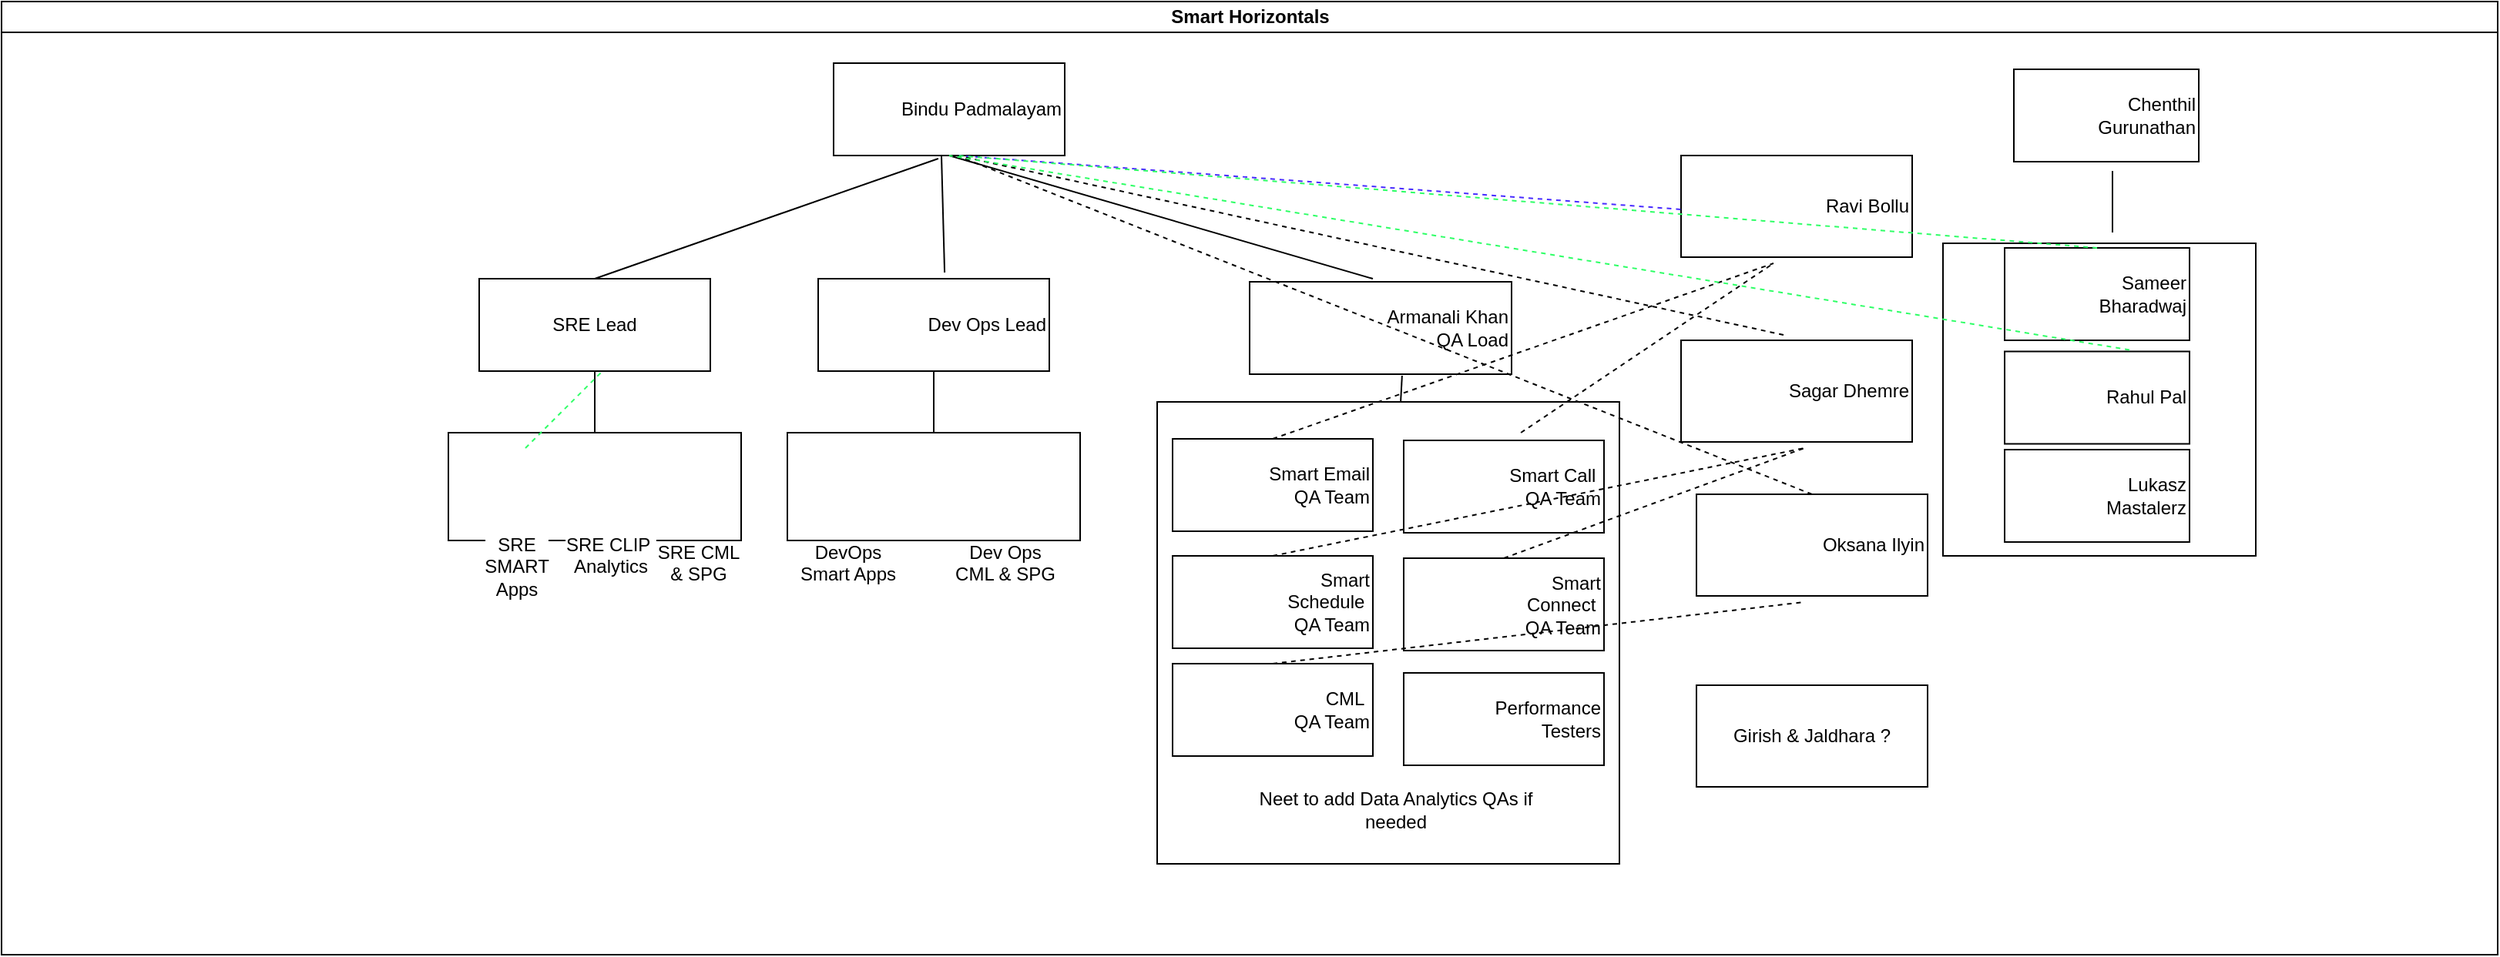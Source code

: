 <mxfile version="12.6.5" type="github"><diagram id="prtHgNgQTEPvFCAcTncT" name="Page-1"><mxGraphModel dx="2225" dy="706" grid="1" gridSize="10" guides="1" tooltips="1" connect="1" arrows="1" fold="1" page="1" pageScale="1" pageWidth="827" pageHeight="1169" math="0" shadow="0"><root><mxCell id="0"/><mxCell id="1" parent="0"/><mxCell id="dNxyNK7c78bLwvsdeMH5-11" value="Smart Horizontals" style="swimlane;html=1;startSize=20;horizontal=1;containerType=tree;glass=0;strokeColor=#000000;" parent="1" vertex="1"><mxGeometry x="-20" y="510" width="1620" height="619" as="geometry"/></mxCell><mxCell id="SQWEGb1DT-gPhA0ZAPpg-6" value="" style="whiteSpace=wrap;html=1;aspect=fixed;" vertex="1" parent="dNxyNK7c78bLwvsdeMH5-11"><mxGeometry x="1260" y="157" width="203" height="203" as="geometry"/></mxCell><mxCell id="SQWEGb1DT-gPhA0ZAPpg-4" value="Chenthil&lt;br&gt;Gurunathan" style="rounded=0;whiteSpace=wrap;html=1;align=right;" vertex="1" parent="dNxyNK7c78bLwvsdeMH5-11"><mxGeometry x="1306" y="44" width="120" height="60" as="geometry"/></mxCell><mxCell id="RRAYRTc91nMsAFZijI1P-2" value="Ravi Bollu" style="rounded=0;whiteSpace=wrap;html=1;align=right;" parent="dNxyNK7c78bLwvsdeMH5-11" vertex="1"><mxGeometry x="1090" y="100" width="150" height="66" as="geometry"/></mxCell><mxCell id="RYNxEgdlnpWthMYJhhDc-46" value="" style="whiteSpace=wrap;html=1;aspect=fixed;" parent="dNxyNK7c78bLwvsdeMH5-11" vertex="1"><mxGeometry x="750" y="260" width="300" height="300" as="geometry"/></mxCell><mxCell id="RYNxEgdlnpWthMYJhhDc-32" value="Armanali Khan&lt;br&gt;QA Load" style="rounded=0;whiteSpace=wrap;html=1;align=right;" parent="dNxyNK7c78bLwvsdeMH5-11" vertex="1"><mxGeometry x="810" y="182" width="170" height="60" as="geometry"/></mxCell><mxCell id="RYNxEgdlnpWthMYJhhDc-1" value="Bindu Padmalayam" style="rounded=0;whiteSpace=wrap;html=1;align=right;" parent="dNxyNK7c78bLwvsdeMH5-11" vertex="1"><mxGeometry x="540" y="40" width="150" height="60" as="geometry"/></mxCell><mxCell id="RYNxEgdlnpWthMYJhhDc-2" value="" style="shape=image;html=1;verticalAlign=top;verticalLabelPosition=bottom;labelBackgroundColor=#ffffff;imageAspect=0;aspect=fixed;image=https://cdn1.iconfinder.com/data/icons/avatar-vol-9/512/10-128.png" parent="dNxyNK7c78bLwvsdeMH5-11" vertex="1"><mxGeometry x="540" y="40" width="48" height="48" as="geometry"/></mxCell><mxCell id="RYNxEgdlnpWthMYJhhDc-3" value="SRE Lead" style="rounded=0;whiteSpace=wrap;html=1;align=center;" parent="dNxyNK7c78bLwvsdeMH5-11" vertex="1"><mxGeometry x="310" y="180" width="150" height="60" as="geometry"/></mxCell><mxCell id="RYNxEgdlnpWthMYJhhDc-5" value="" style="shape=image;html=1;verticalAlign=top;verticalLabelPosition=bottom;labelBackgroundColor=#ffffff;imageAspect=0;aspect=fixed;image=https://cdn4.iconfinder.com/data/icons/avatar-vol-1-3/512/9-128.png" parent="dNxyNK7c78bLwvsdeMH5-11" vertex="1"><mxGeometry x="310" y="186" width="48" height="48" as="geometry"/></mxCell><mxCell id="RYNxEgdlnpWthMYJhhDc-6" value="" style="rounded=0;whiteSpace=wrap;html=1;" parent="dNxyNK7c78bLwvsdeMH5-11" vertex="1"><mxGeometry x="290" y="280" width="190" height="70" as="geometry"/></mxCell><mxCell id="RYNxEgdlnpWthMYJhhDc-7" value="SRE &lt;br&gt;SMART &lt;br&gt;Apps" style="shape=image;html=1;verticalAlign=top;verticalLabelPosition=bottom;labelBackgroundColor=#ffffff;imageAspect=0;aspect=fixed;image=https://cdn4.iconfinder.com/data/icons/avatar-vol-1-3/512/9-128.png" parent="dNxyNK7c78bLwvsdeMH5-11" vertex="1"><mxGeometry x="310" y="291" width="48" height="48" as="geometry"/></mxCell><mxCell id="RYNxEgdlnpWthMYJhhDc-9" value="SRE CML&lt;br&gt;&amp;amp; SPG" style="shape=image;html=1;verticalAlign=top;verticalLabelPosition=bottom;labelBackgroundColor=#ffffff;imageAspect=0;aspect=fixed;image=https://cdn4.iconfinder.com/data/icons/avatar-vol-1-3/512/9-128.png" parent="dNxyNK7c78bLwvsdeMH5-11" vertex="1"><mxGeometry x="428" y="296" width="48" height="48" as="geometry"/></mxCell><mxCell id="RYNxEgdlnpWthMYJhhDc-10" value="SRE CLIP&amp;nbsp;&lt;br&gt;Analytics" style="shape=image;html=1;verticalAlign=top;verticalLabelPosition=bottom;labelBackgroundColor=#ffffff;imageAspect=0;aspect=fixed;image=https://cdn1.iconfinder.com/data/icons/avatar-vol-9/512/10-128.png" parent="dNxyNK7c78bLwvsdeMH5-11" vertex="1"><mxGeometry x="371" y="291" width="48" height="48" as="geometry"/></mxCell><mxCell id="RYNxEgdlnpWthMYJhhDc-13" value="" style="endArrow=none;html=1;entryX=0.5;entryY=1;entryDx=0;entryDy=0;exitX=0.5;exitY=0;exitDx=0;exitDy=0;" parent="dNxyNK7c78bLwvsdeMH5-11" source="RYNxEgdlnpWthMYJhhDc-6" target="RYNxEgdlnpWthMYJhhDc-3" edge="1"><mxGeometry width="50" height="50" relative="1" as="geometry"><mxPoint x="380" y="290" as="sourcePoint"/><mxPoint x="430" y="240" as="targetPoint"/></mxGeometry></mxCell><mxCell id="RYNxEgdlnpWthMYJhhDc-14" value="" style="endArrow=none;html=1;exitX=0.5;exitY=0;exitDx=0;exitDy=0;entryX=0.453;entryY=1.033;entryDx=0;entryDy=0;entryPerimeter=0;" parent="dNxyNK7c78bLwvsdeMH5-11" source="RYNxEgdlnpWthMYJhhDc-3" target="RYNxEgdlnpWthMYJhhDc-1" edge="1"><mxGeometry width="50" height="50" relative="1" as="geometry"><mxPoint x="270" y="130" as="sourcePoint"/><mxPoint x="320" y="80" as="targetPoint"/></mxGeometry></mxCell><mxCell id="RYNxEgdlnpWthMYJhhDc-15" value="Dev Ops Lead" style="rounded=0;whiteSpace=wrap;html=1;align=right;" parent="dNxyNK7c78bLwvsdeMH5-11" vertex="1"><mxGeometry x="530" y="180" width="150" height="60" as="geometry"/></mxCell><mxCell id="RYNxEgdlnpWthMYJhhDc-17" value="" style="rounded=0;whiteSpace=wrap;html=1;" parent="dNxyNK7c78bLwvsdeMH5-11" vertex="1"><mxGeometry x="510" y="280" width="190" height="70" as="geometry"/></mxCell><mxCell id="RYNxEgdlnpWthMYJhhDc-21" value="" style="endArrow=none;html=1;entryX=0.5;entryY=1;entryDx=0;entryDy=0;exitX=0.5;exitY=0;exitDx=0;exitDy=0;" parent="dNxyNK7c78bLwvsdeMH5-11" source="RYNxEgdlnpWthMYJhhDc-17" target="RYNxEgdlnpWthMYJhhDc-15" edge="1"><mxGeometry width="50" height="50" relative="1" as="geometry"><mxPoint x="610" y="180" as="sourcePoint"/><mxPoint x="660" y="130" as="targetPoint"/></mxGeometry></mxCell><mxCell id="RYNxEgdlnpWthMYJhhDc-24" value="" style="endArrow=none;html=1;exitX=0.547;exitY=-0.067;exitDx=0;exitDy=0;exitPerimeter=0;" parent="dNxyNK7c78bLwvsdeMH5-11" source="RYNxEgdlnpWthMYJhhDc-15" edge="1"><mxGeometry width="50" height="50" relative="1" as="geometry"><mxPoint x="610" y="170" as="sourcePoint"/><mxPoint x="610" y="100" as="targetPoint"/></mxGeometry></mxCell><mxCell id="RYNxEgdlnpWthMYJhhDc-27" value="DevOps &lt;br&gt;Smart Apps" style="shape=image;html=1;verticalAlign=top;verticalLabelPosition=bottom;labelBackgroundColor=#ffffff;imageAspect=0;aspect=fixed;image=https://cdn0.iconfinder.com/data/icons/avatar-vol-2-4/512/2-128.png" parent="dNxyNK7c78bLwvsdeMH5-11" vertex="1"><mxGeometry x="520" y="286" width="58" height="58" as="geometry"/></mxCell><mxCell id="RYNxEgdlnpWthMYJhhDc-28" value="Dev Ops&lt;br&gt;CML &amp;amp; SPG" style="shape=image;html=1;verticalAlign=top;verticalLabelPosition=bottom;labelBackgroundColor=#ffffff;imageAspect=0;aspect=fixed;image=https://cdn0.iconfinder.com/data/icons/avatar-vol-2-4/512/2-128.png" parent="dNxyNK7c78bLwvsdeMH5-11" vertex="1"><mxGeometry x="622" y="286" width="58" height="58" as="geometry"/></mxCell><mxCell id="RYNxEgdlnpWthMYJhhDc-29" value="" style="shape=image;html=1;verticalAlign=top;verticalLabelPosition=bottom;labelBackgroundColor=#ffffff;imageAspect=0;aspect=fixed;image=https://cdn0.iconfinder.com/data/icons/avatar-vol-2-4/512/2-128.png" parent="dNxyNK7c78bLwvsdeMH5-11" vertex="1"><mxGeometry x="530" y="182" width="58" height="58" as="geometry"/></mxCell><mxCell id="RYNxEgdlnpWthMYJhhDc-31" value="" style="shape=image;html=1;verticalAlign=top;verticalLabelPosition=bottom;labelBackgroundColor=#ffffff;imageAspect=0;aspect=fixed;image=https://cdn0.iconfinder.com/data/icons/avatar-vol-2-4/512/8-128.png" parent="dNxyNK7c78bLwvsdeMH5-11" vertex="1"><mxGeometry x="820" y="186" width="56" height="56" as="geometry"/></mxCell><mxCell id="RYNxEgdlnpWthMYJhhDc-35" value="" style="endArrow=none;html=1;entryX=0.5;entryY=1;entryDx=0;entryDy=0;" parent="dNxyNK7c78bLwvsdeMH5-11" target="RYNxEgdlnpWthMYJhhDc-1" edge="1"><mxGeometry width="50" height="50" relative="1" as="geometry"><mxPoint x="890" y="180" as="sourcePoint"/><mxPoint x="780" y="110" as="targetPoint"/></mxGeometry></mxCell><mxCell id="RYNxEgdlnpWthMYJhhDc-36" value="Smart Email &lt;br&gt;QA Team" style="rounded=0;whiteSpace=wrap;html=1;align=right;" parent="dNxyNK7c78bLwvsdeMH5-11" vertex="1"><mxGeometry x="760" y="284" width="130" height="60" as="geometry"/></mxCell><mxCell id="RYNxEgdlnpWthMYJhhDc-37" value="" style="shape=image;html=1;verticalAlign=top;verticalLabelPosition=bottom;labelBackgroundColor=#ffffff;imageAspect=0;aspect=fixed;image=https://cdn0.iconfinder.com/data/icons/user-collection-4/512/users-128.png" parent="dNxyNK7c78bLwvsdeMH5-11" vertex="1"><mxGeometry x="769" y="288" width="51" height="51" as="geometry"/></mxCell><mxCell id="RYNxEgdlnpWthMYJhhDc-38" value="Smart Call&amp;nbsp;&lt;br&gt;QA Team" style="rounded=0;whiteSpace=wrap;html=1;align=right;" parent="dNxyNK7c78bLwvsdeMH5-11" vertex="1"><mxGeometry x="910" y="285" width="130" height="60" as="geometry"/></mxCell><mxCell id="RYNxEgdlnpWthMYJhhDc-39" value="" style="shape=image;html=1;verticalAlign=top;verticalLabelPosition=bottom;labelBackgroundColor=#ffffff;imageAspect=0;aspect=fixed;image=https://cdn0.iconfinder.com/data/icons/user-collection-4/512/users-128.png" parent="dNxyNK7c78bLwvsdeMH5-11" vertex="1"><mxGeometry x="920" y="291" width="51" height="51" as="geometry"/></mxCell><mxCell id="RYNxEgdlnpWthMYJhhDc-40" value="Smart &lt;br&gt;Schedule&amp;nbsp;&lt;br&gt;QA Team" style="rounded=0;whiteSpace=wrap;html=1;align=right;" parent="dNxyNK7c78bLwvsdeMH5-11" vertex="1"><mxGeometry x="760" y="360" width="130" height="60" as="geometry"/></mxCell><mxCell id="RYNxEgdlnpWthMYJhhDc-41" value="" style="shape=image;html=1;verticalAlign=top;verticalLabelPosition=bottom;labelBackgroundColor=#ffffff;imageAspect=0;aspect=fixed;image=https://cdn0.iconfinder.com/data/icons/user-collection-4/512/users-128.png" parent="dNxyNK7c78bLwvsdeMH5-11" vertex="1"><mxGeometry x="770" y="366" width="51" height="51" as="geometry"/></mxCell><mxCell id="RYNxEgdlnpWthMYJhhDc-42" value="Smart &lt;br&gt;Connect&amp;nbsp;&lt;br&gt;QA Team" style="rounded=0;whiteSpace=wrap;html=1;align=right;" parent="dNxyNK7c78bLwvsdeMH5-11" vertex="1"><mxGeometry x="910" y="361.5" width="130" height="60" as="geometry"/></mxCell><mxCell id="RYNxEgdlnpWthMYJhhDc-43" value="" style="shape=image;html=1;verticalAlign=top;verticalLabelPosition=bottom;labelBackgroundColor=#ffffff;imageAspect=0;aspect=fixed;image=https://cdn0.iconfinder.com/data/icons/user-collection-4/512/users-128.png" parent="dNxyNK7c78bLwvsdeMH5-11" vertex="1"><mxGeometry x="920" y="367.5" width="51" height="51" as="geometry"/></mxCell><mxCell id="RYNxEgdlnpWthMYJhhDc-44" value="CML&amp;nbsp;&lt;br&gt;QA Team" style="rounded=0;whiteSpace=wrap;html=1;align=right;" parent="dNxyNK7c78bLwvsdeMH5-11" vertex="1"><mxGeometry x="760" y="430" width="130" height="60" as="geometry"/></mxCell><mxCell id="RYNxEgdlnpWthMYJhhDc-45" value="" style="shape=image;html=1;verticalAlign=top;verticalLabelPosition=bottom;labelBackgroundColor=#ffffff;imageAspect=0;aspect=fixed;image=https://cdn0.iconfinder.com/data/icons/user-collection-4/512/users-128.png" parent="dNxyNK7c78bLwvsdeMH5-11" vertex="1"><mxGeometry x="770" y="436" width="51" height="51" as="geometry"/></mxCell><mxCell id="RYNxEgdlnpWthMYJhhDc-47" value="Performance &lt;br&gt;Testers" style="rounded=0;whiteSpace=wrap;html=1;align=right;" parent="dNxyNK7c78bLwvsdeMH5-11" vertex="1"><mxGeometry x="910" y="436" width="130" height="60" as="geometry"/></mxCell><mxCell id="RYNxEgdlnpWthMYJhhDc-48" value="" style="shape=image;html=1;verticalAlign=top;verticalLabelPosition=bottom;labelBackgroundColor=#ffffff;imageAspect=0;aspect=fixed;image=https://cdn0.iconfinder.com/data/icons/user-collection-4/512/users-128.png" parent="dNxyNK7c78bLwvsdeMH5-11" vertex="1"><mxGeometry x="920" y="442" width="51" height="51" as="geometry"/></mxCell><mxCell id="RYNxEgdlnpWthMYJhhDc-51" value="" style="endArrow=none;html=1;entryX=0.582;entryY=1.017;entryDx=0;entryDy=0;entryPerimeter=0;" parent="dNxyNK7c78bLwvsdeMH5-11" source="RYNxEgdlnpWthMYJhhDc-46" target="RYNxEgdlnpWthMYJhhDc-32" edge="1"><mxGeometry width="50" height="50" relative="1" as="geometry"><mxPoint x="890" y="300" as="sourcePoint"/><mxPoint x="940" y="250" as="targetPoint"/></mxGeometry></mxCell><mxCell id="RRAYRTc91nMsAFZijI1P-1" value="" style="shape=image;html=1;verticalAlign=top;verticalLabelPosition=bottom;labelBackgroundColor=#ffffff;imageAspect=0;aspect=fixed;image=https://cdn0.iconfinder.com/data/icons/avatar-vol-2-4/512/7-128.png" parent="dNxyNK7c78bLwvsdeMH5-11" vertex="1"><mxGeometry x="1090" y="106" width="58" height="58" as="geometry"/></mxCell><mxCell id="RRAYRTc91nMsAFZijI1P-3" value="" style="endArrow=none;dashed=1;html=1;exitX=0.5;exitY=0;exitDx=0;exitDy=0;" parent="dNxyNK7c78bLwvsdeMH5-11" source="RYNxEgdlnpWthMYJhhDc-36" edge="1"><mxGeometry width="50" height="50" relative="1" as="geometry"><mxPoint x="1170" y="310" as="sourcePoint"/><mxPoint x="1150" y="170" as="targetPoint"/></mxGeometry></mxCell><mxCell id="RRAYRTc91nMsAFZijI1P-4" value="Sagar Dhemre" style="rounded=0;whiteSpace=wrap;html=1;align=right;" parent="dNxyNK7c78bLwvsdeMH5-11" vertex="1"><mxGeometry x="1090" y="220" width="150" height="66" as="geometry"/></mxCell><mxCell id="RRAYRTc91nMsAFZijI1P-5" value="" style="shape=image;html=1;verticalAlign=top;verticalLabelPosition=bottom;labelBackgroundColor=#ffffff;imageAspect=0;aspect=fixed;image=https://cdn0.iconfinder.com/data/icons/avatar-vol-2-4/512/7-128.png" parent="dNxyNK7c78bLwvsdeMH5-11" vertex="1"><mxGeometry x="1090" y="226" width="58" height="58" as="geometry"/></mxCell><mxCell id="RRAYRTc91nMsAFZijI1P-6" value="" style="endArrow=none;dashed=1;html=1;exitX=0.5;exitY=0;exitDx=0;exitDy=0;" parent="dNxyNK7c78bLwvsdeMH5-11" source="RYNxEgdlnpWthMYJhhDc-40" edge="1"><mxGeometry width="50" height="50" relative="1" as="geometry"><mxPoint x="1150" y="340" as="sourcePoint"/><mxPoint x="1170" y="290" as="targetPoint"/></mxGeometry></mxCell><mxCell id="RRAYRTc91nMsAFZijI1P-7" value="" style="endArrow=none;dashed=1;html=1;exitX=0.5;exitY=0;exitDx=0;exitDy=0;" parent="dNxyNK7c78bLwvsdeMH5-11" source="RYNxEgdlnpWthMYJhhDc-42" edge="1"><mxGeometry width="50" height="50" relative="1" as="geometry"><mxPoint x="1150" y="400" as="sourcePoint"/><mxPoint x="1170" y="290" as="targetPoint"/></mxGeometry></mxCell><mxCell id="RRAYRTc91nMsAFZijI1P-8" value="" style="endArrow=none;dashed=1;html=1;exitX=0.585;exitY=-0.083;exitDx=0;exitDy=0;exitPerimeter=0;" parent="dNxyNK7c78bLwvsdeMH5-11" source="RYNxEgdlnpWthMYJhhDc-38" edge="1"><mxGeometry width="50" height="50" relative="1" as="geometry"><mxPoint x="1140" y="220" as="sourcePoint"/><mxPoint x="1150" y="170" as="targetPoint"/></mxGeometry></mxCell><mxCell id="RRAYRTc91nMsAFZijI1P-9" value="Oksana Ilyin" style="rounded=0;whiteSpace=wrap;html=1;align=right;" parent="dNxyNK7c78bLwvsdeMH5-11" vertex="1"><mxGeometry x="1100" y="320" width="150" height="66" as="geometry"/></mxCell><mxCell id="RRAYRTc91nMsAFZijI1P-11" value="" style="shape=image;html=1;verticalAlign=top;verticalLabelPosition=bottom;labelBackgroundColor=#ffffff;imageAspect=0;aspect=fixed;image=https://cdn1.iconfinder.com/data/icons/avatar-vol-9/512/10-128.png" parent="dNxyNK7c78bLwvsdeMH5-11" vertex="1"><mxGeometry x="1110" y="329" width="48" height="48" as="geometry"/></mxCell><mxCell id="RRAYRTc91nMsAFZijI1P-12" value="" style="endArrow=none;dashed=1;html=1;exitX=0.5;exitY=0;exitDx=0;exitDy=0;" parent="dNxyNK7c78bLwvsdeMH5-11" source="RYNxEgdlnpWthMYJhhDc-44" edge="1"><mxGeometry width="50" height="50" relative="1" as="geometry"><mxPoint x="1140" y="470" as="sourcePoint"/><mxPoint x="1170" y="390" as="targetPoint"/></mxGeometry></mxCell><mxCell id="RRAYRTc91nMsAFZijI1P-13" value="Neet to add Data Analytics QAs if needed" style="text;html=1;strokeColor=none;fillColor=none;align=center;verticalAlign=middle;whiteSpace=wrap;rounded=0;" parent="dNxyNK7c78bLwvsdeMH5-11" vertex="1"><mxGeometry x="800" y="510" width="210" height="30" as="geometry"/></mxCell><mxCell id="RRAYRTc91nMsAFZijI1P-14" value="" style="endArrow=none;dashed=1;html=1;entryX=0;entryY=0.5;entryDx=0;entryDy=0;strokeColor=#482BFF;" parent="dNxyNK7c78bLwvsdeMH5-11" target="RRAYRTc91nMsAFZijI1P-1" edge="1"><mxGeometry width="50" height="50" relative="1" as="geometry"><mxPoint x="620" y="100" as="sourcePoint"/><mxPoint x="900" y="80" as="targetPoint"/></mxGeometry></mxCell><mxCell id="RRAYRTc91nMsAFZijI1P-15" value="" style="endArrow=none;dashed=1;html=1;entryX=0.46;entryY=-0.045;entryDx=0;entryDy=0;entryPerimeter=0;strokeColor=#000000;" parent="dNxyNK7c78bLwvsdeMH5-11" target="RRAYRTc91nMsAFZijI1P-4" edge="1"><mxGeometry width="50" height="50" relative="1" as="geometry"><mxPoint x="620" y="100" as="sourcePoint"/><mxPoint x="1010" y="130" as="targetPoint"/></mxGeometry></mxCell><mxCell id="RRAYRTc91nMsAFZijI1P-16" value="" style="endArrow=none;dashed=1;html=1;entryX=0.5;entryY=0;entryDx=0;entryDy=0;strokeColor=#000000;" parent="dNxyNK7c78bLwvsdeMH5-11" target="RRAYRTc91nMsAFZijI1P-9" edge="1"><mxGeometry width="50" height="50" relative="1" as="geometry"><mxPoint x="620" y="100" as="sourcePoint"/><mxPoint x="1050" y="130" as="targetPoint"/></mxGeometry></mxCell><mxCell id="RRAYRTc91nMsAFZijI1P-17" value="Girish &amp;amp; Jaldhara ?" style="rounded=0;whiteSpace=wrap;html=1;" parent="dNxyNK7c78bLwvsdeMH5-11" vertex="1"><mxGeometry x="1100" y="444" width="150" height="66" as="geometry"/></mxCell><mxCell id="RRAYRTc91nMsAFZijI1P-19" value="" style="shape=image;html=1;verticalAlign=top;verticalLabelPosition=bottom;labelBackgroundColor=#ffffff;imageAspect=0;aspect=fixed;image=https://cdn4.iconfinder.com/data/icons/avatar-vol-1-3/512/7-128.png" parent="dNxyNK7c78bLwvsdeMH5-11" vertex="1"><mxGeometry x="1306" y="50" width="44" height="44" as="geometry"/></mxCell><mxCell id="RRAYRTc91nMsAFZijI1P-20" value="Sameer&lt;br&gt;Bharadwaj" style="rounded=0;whiteSpace=wrap;html=1;align=right;" parent="dNxyNK7c78bLwvsdeMH5-11" vertex="1"><mxGeometry x="1300" y="160" width="120" height="60" as="geometry"/></mxCell><mxCell id="RRAYRTc91nMsAFZijI1P-21" value="" style="shape=image;html=1;verticalAlign=top;verticalLabelPosition=bottom;labelBackgroundColor=#ffffff;imageAspect=0;aspect=fixed;image=https://cdn4.iconfinder.com/data/icons/avatar-vol-1-3/512/7-128.png" parent="dNxyNK7c78bLwvsdeMH5-11" vertex="1"><mxGeometry x="1300" y="166" width="44" height="44" as="geometry"/></mxCell><mxCell id="RRAYRTc91nMsAFZijI1P-22" value="Rahul Pal" style="rounded=0;whiteSpace=wrap;html=1;align=right;" parent="dNxyNK7c78bLwvsdeMH5-11" vertex="1"><mxGeometry x="1300" y="227.25" width="120" height="60" as="geometry"/></mxCell><mxCell id="RRAYRTc91nMsAFZijI1P-23" value="" style="shape=image;html=1;verticalAlign=top;verticalLabelPosition=bottom;labelBackgroundColor=#ffffff;imageAspect=0;aspect=fixed;image=https://cdn4.iconfinder.com/data/icons/avatar-vol-1-3/512/7-128.png" parent="dNxyNK7c78bLwvsdeMH5-11" vertex="1"><mxGeometry x="1306" y="235.25" width="44" height="44" as="geometry"/></mxCell><mxCell id="RRAYRTc91nMsAFZijI1P-28" value="" style="endArrow=none;dashed=1;html=1;strokeColor=#2EFF66;exitX=0.5;exitY=0;exitDx=0;exitDy=0;" parent="dNxyNK7c78bLwvsdeMH5-11" source="RRAYRTc91nMsAFZijI1P-20" edge="1"><mxGeometry width="50" height="50" relative="1" as="geometry"><mxPoint x="1350" y="350" as="sourcePoint"/><mxPoint x="620" y="100" as="targetPoint"/></mxGeometry></mxCell><mxCell id="RRAYRTc91nMsAFZijI1P-31" value="" style="endArrow=none;dashed=1;html=1;strokeColor=#2EFF66;entryX=0.5;entryY=1;entryDx=0;entryDy=0;exitX=0.675;exitY=-0.017;exitDx=0;exitDy=0;exitPerimeter=0;" parent="dNxyNK7c78bLwvsdeMH5-11" source="RRAYRTc91nMsAFZijI1P-22" target="RYNxEgdlnpWthMYJhhDc-1" edge="1"><mxGeometry width="50" height="50" relative="1" as="geometry"><mxPoint x="610" y="150" as="sourcePoint"/><mxPoint x="660" y="100" as="targetPoint"/></mxGeometry></mxCell><mxCell id="SQWEGb1DT-gPhA0ZAPpg-1" value="Lukasz&lt;br&gt;Mastalerz" style="rounded=0;whiteSpace=wrap;html=1;align=right;" vertex="1" parent="dNxyNK7c78bLwvsdeMH5-11"><mxGeometry x="1300" y="291" width="120" height="60" as="geometry"/></mxCell><mxCell id="SQWEGb1DT-gPhA0ZAPpg-2" value="" style="shape=image;html=1;verticalAlign=top;verticalLabelPosition=bottom;labelBackgroundColor=#ffffff;imageAspect=0;aspect=fixed;image=https://cdn4.iconfinder.com/data/icons/avatar-vol-1-3/512/7-128.png" vertex="1" parent="dNxyNK7c78bLwvsdeMH5-11"><mxGeometry x="1300" y="297" width="44" height="44" as="geometry"/></mxCell><mxCell id="SQWEGb1DT-gPhA0ZAPpg-8" value="" style="endArrow=none;html=1;strokeColor=#010502;" edge="1" parent="dNxyNK7c78bLwvsdeMH5-11"><mxGeometry width="50" height="50" relative="1" as="geometry"><mxPoint x="1370" y="150" as="sourcePoint"/><mxPoint x="1370" y="110" as="targetPoint"/></mxGeometry></mxCell><mxCell id="RRAYRTc91nMsAFZijI1P-30" value="" style="endArrow=none;dashed=1;html=1;strokeColor=#2EFF66;" parent="1" edge="1"><mxGeometry width="50" height="50" relative="1" as="geometry"><mxPoint x="320" y="800" as="sourcePoint"/><mxPoint x="370" y="750" as="targetPoint"/></mxGeometry></mxCell></root></mxGraphModel></diagram></mxfile>
